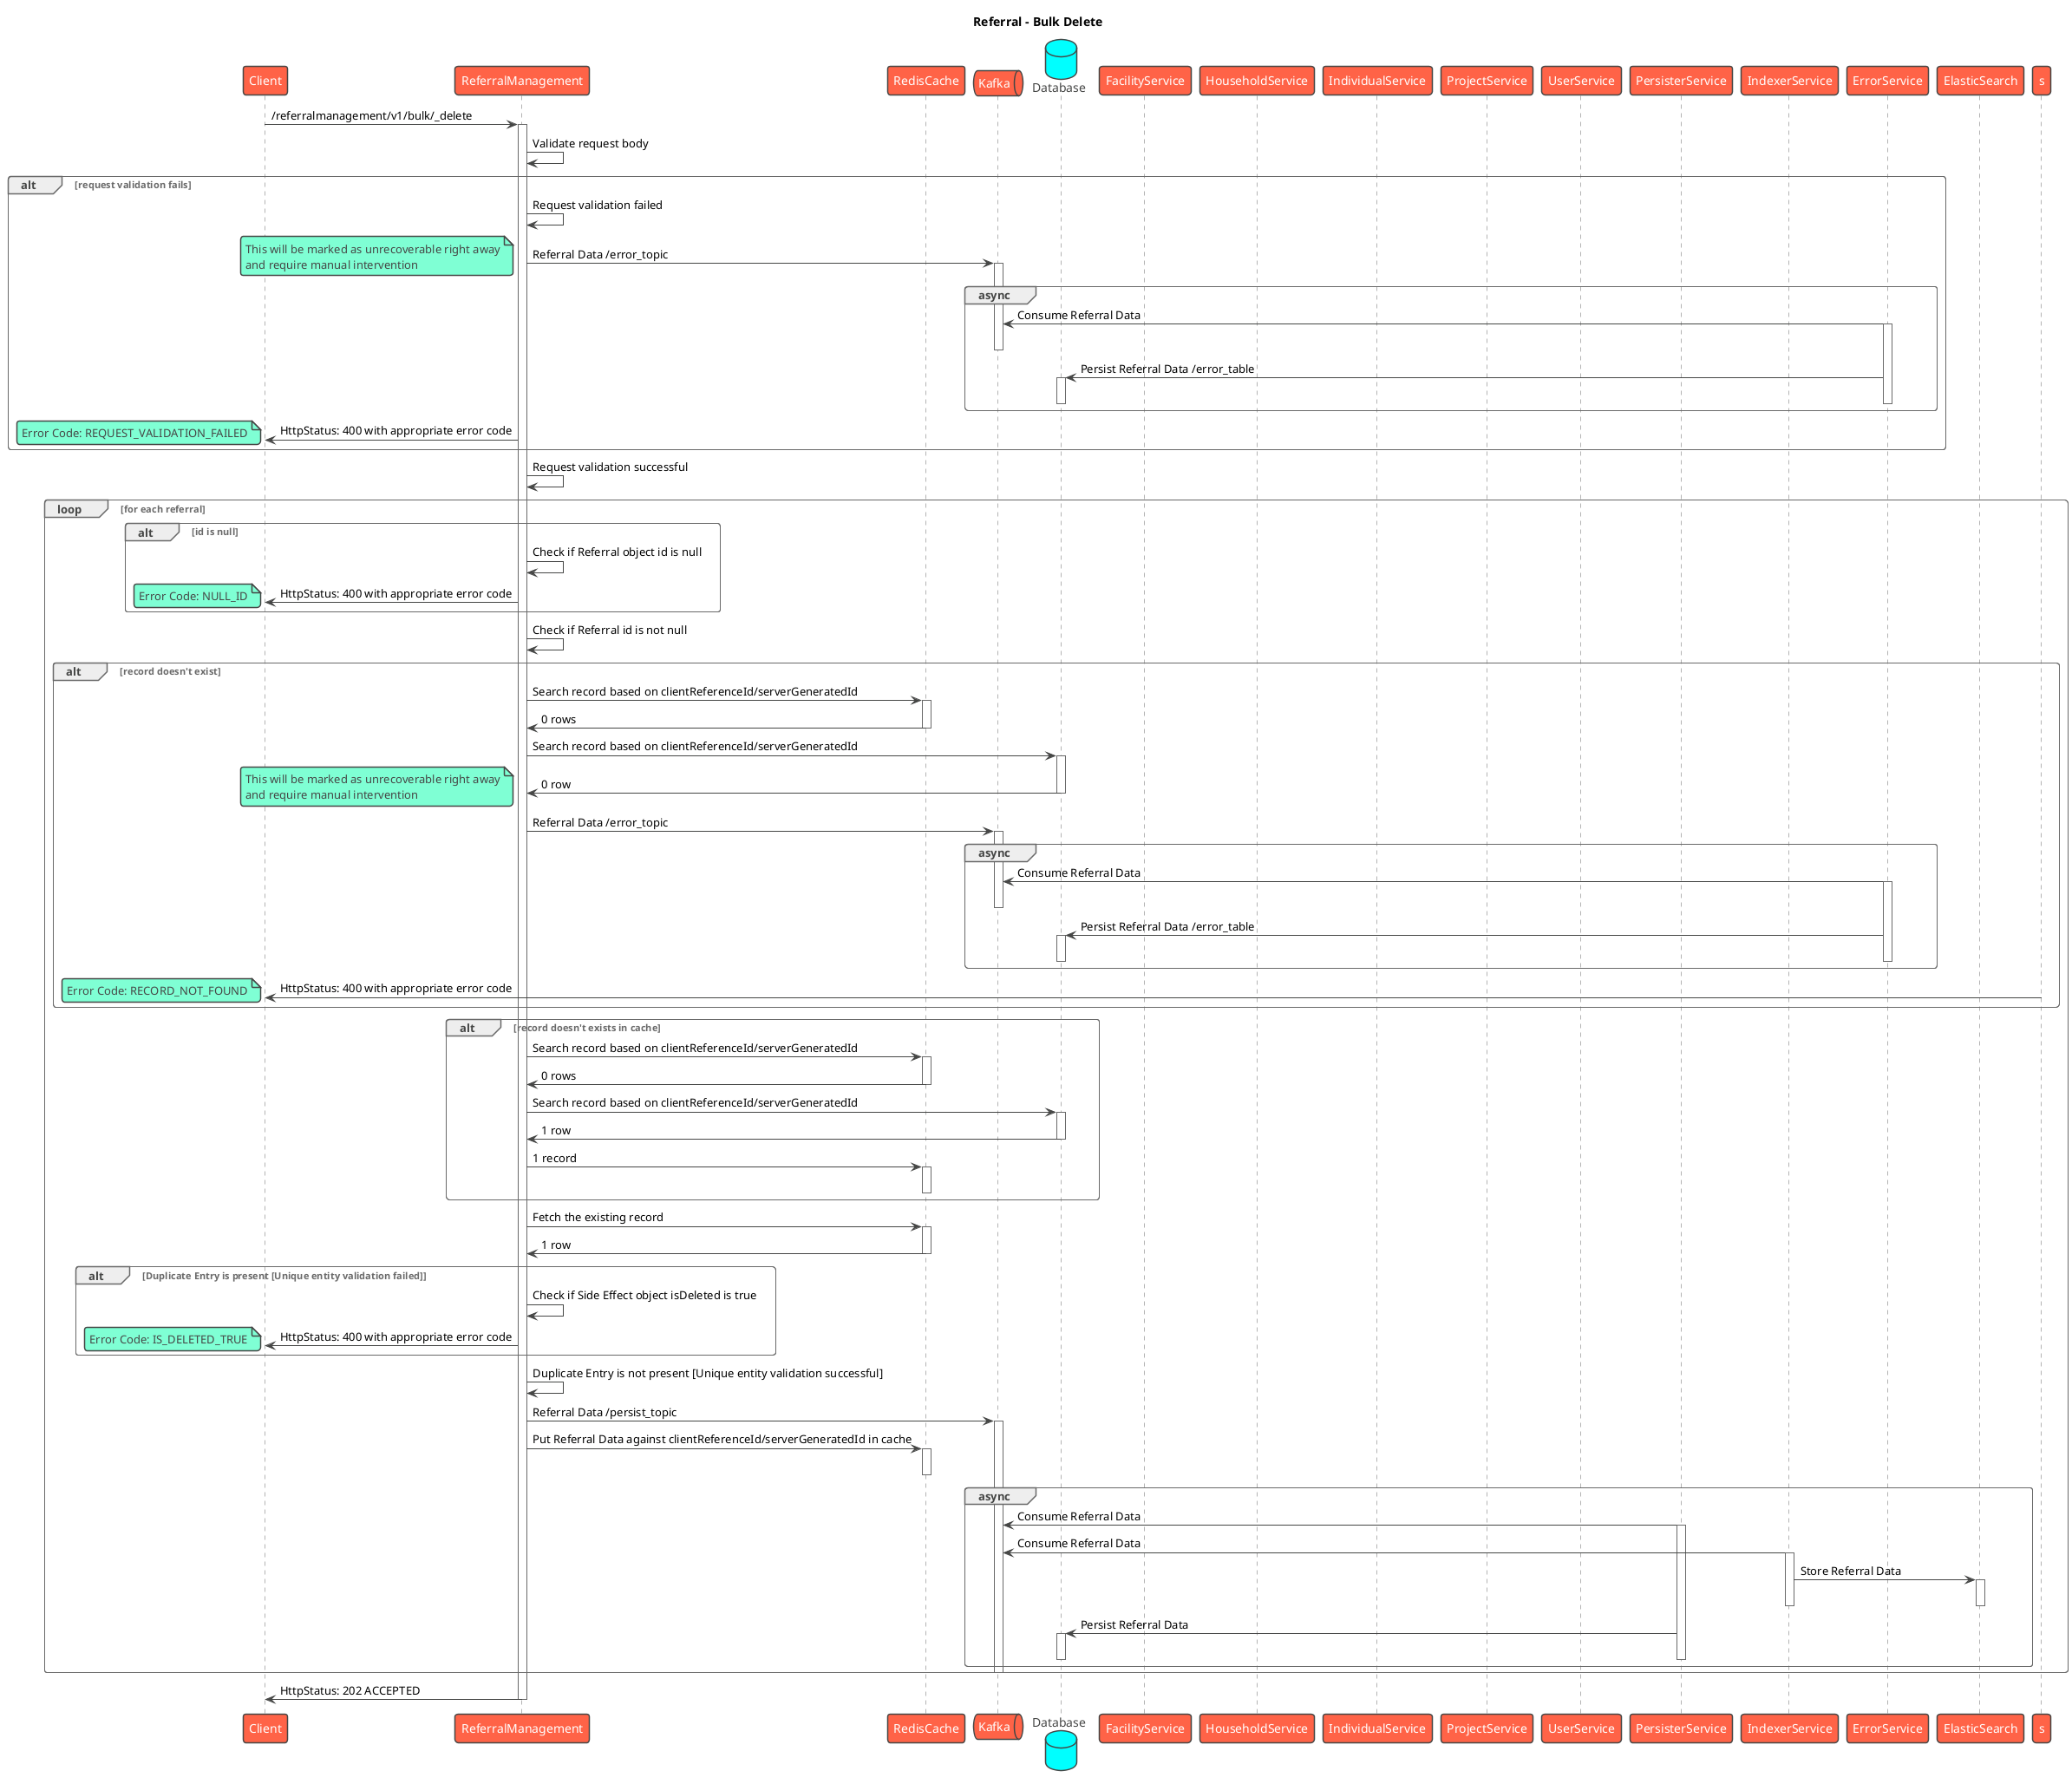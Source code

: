 @startuml
title Referral - Bulk Delete
!theme vibrant
participant Client as c
participant ReferralManagement as rm
participant RedisCache as rc
queue Kafka as k
database Database as db
participant FacilityService as fs
participant HouseholdService as hs
participant IndividualService as inds
participant ProjectService as ps
participant UserService as us
participant PersisterService as prs
participant IndexerService as idx
participant ErrorService as es
participant ElasticSearch as el

c -> rm : /referralmanagement/v1/bulk/_delete
activate rm
rm -> rm : Validate request body

alt request validation fails
    rm -> rm: Request validation failed
    rm -> k: Referral Data /error_topic
    note left
        This will be marked as unrecoverable right away
        and require manual intervention
    end note
    activate k
    group async
        es -> k: Consume Referral Data
        activate es
        deactivate k
        es -> db: Persist Referral Data /error_table
        activate db
        deactivate db
        deactivate es
    end
    rm -> c: HttpStatus: 400 with appropriate error code
    note left
      Error Code: REQUEST_VALIDATION_FAILED
    end note
end
rm -> rm: Request validation successful
loop for each referral
    alt id is null
        rm -> rm: Check if Referral object id is null
        rm -> c: HttpStatus: 400 with appropriate error code
        note left
           Error Code: NULL_ID
        end note
    end
    rm -> rm: Check if Referral id is not null
    alt record doesn't exist
        rm -> rc: Search record based on clientReferenceId/serverGeneratedId
        activate rc
        rc -> rm: 0 rows
        deactivate rc
        rm -> db: Search record based on clientReferenceId/serverGeneratedId
        activate db
        db -> rm: 0 row
        deactivate db
        note left
            This will be marked as unrecoverable right away
            and require manual intervention
        end note
        rm -> k: Referral Data /error_topic
        activate k
        group async
            es -> k: Consume Referral Data
            activate es
            deactivate k
            es -> db: Persist Referral Data /error_table
            activate db
            deactivate db
            deactivate es
        end
        s -> c: HttpStatus: 400 with appropriate error code
        note left
          Error Code: RECORD_NOT_FOUND
        end note
    end
    alt record doesn't exists in cache
        rm -> rc: Search record based on clientReferenceId/serverGeneratedId
        activate rc
        rc -> rm: 0 rows
        deactivate rc
        rm -> db: Search record based on clientReferenceId/serverGeneratedId
        activate db
        db -> rm: 1 row
        deactivate db
        rm -> rc: 1 record
        activate rc
        deactivate rc
    end
    rm -> rc: Fetch the existing record
    activate rc
    rc -> rm: 1 row
    deactivate rc
    alt Duplicate Entry is present [Unique entity validation failed]
        rm -> rm: Check if Side Effect object isDeleted is true
        rm -> c: HttpStatus: 400 with appropriate error code
        note left
           Error Code: IS_DELETED_TRUE
        end note
    end
    rm -> rm: Duplicate Entry is not present [Unique entity validation successful]
    rm -> k: Referral Data /persist_topic
    activate k
    rm -> rc: Put Referral Data against clientReferenceId/serverGeneratedId in cache
    activate rc
    deactivate rc
    group async
        prs -> k: Consume Referral Data
        activate prs
        idx -> k: Consume Referral Data
        activate idx
        idx -> el: Store Referral Data
        activate el
        deactivate el
        deactivate idx
        prs -> db: Persist Referral Data
        activate db
        deactivate db
        deactivate prs
    end
    deactivate k
end
rm -> c : HttpStatus: 202 ACCEPTED
deactivate rm

@enduml